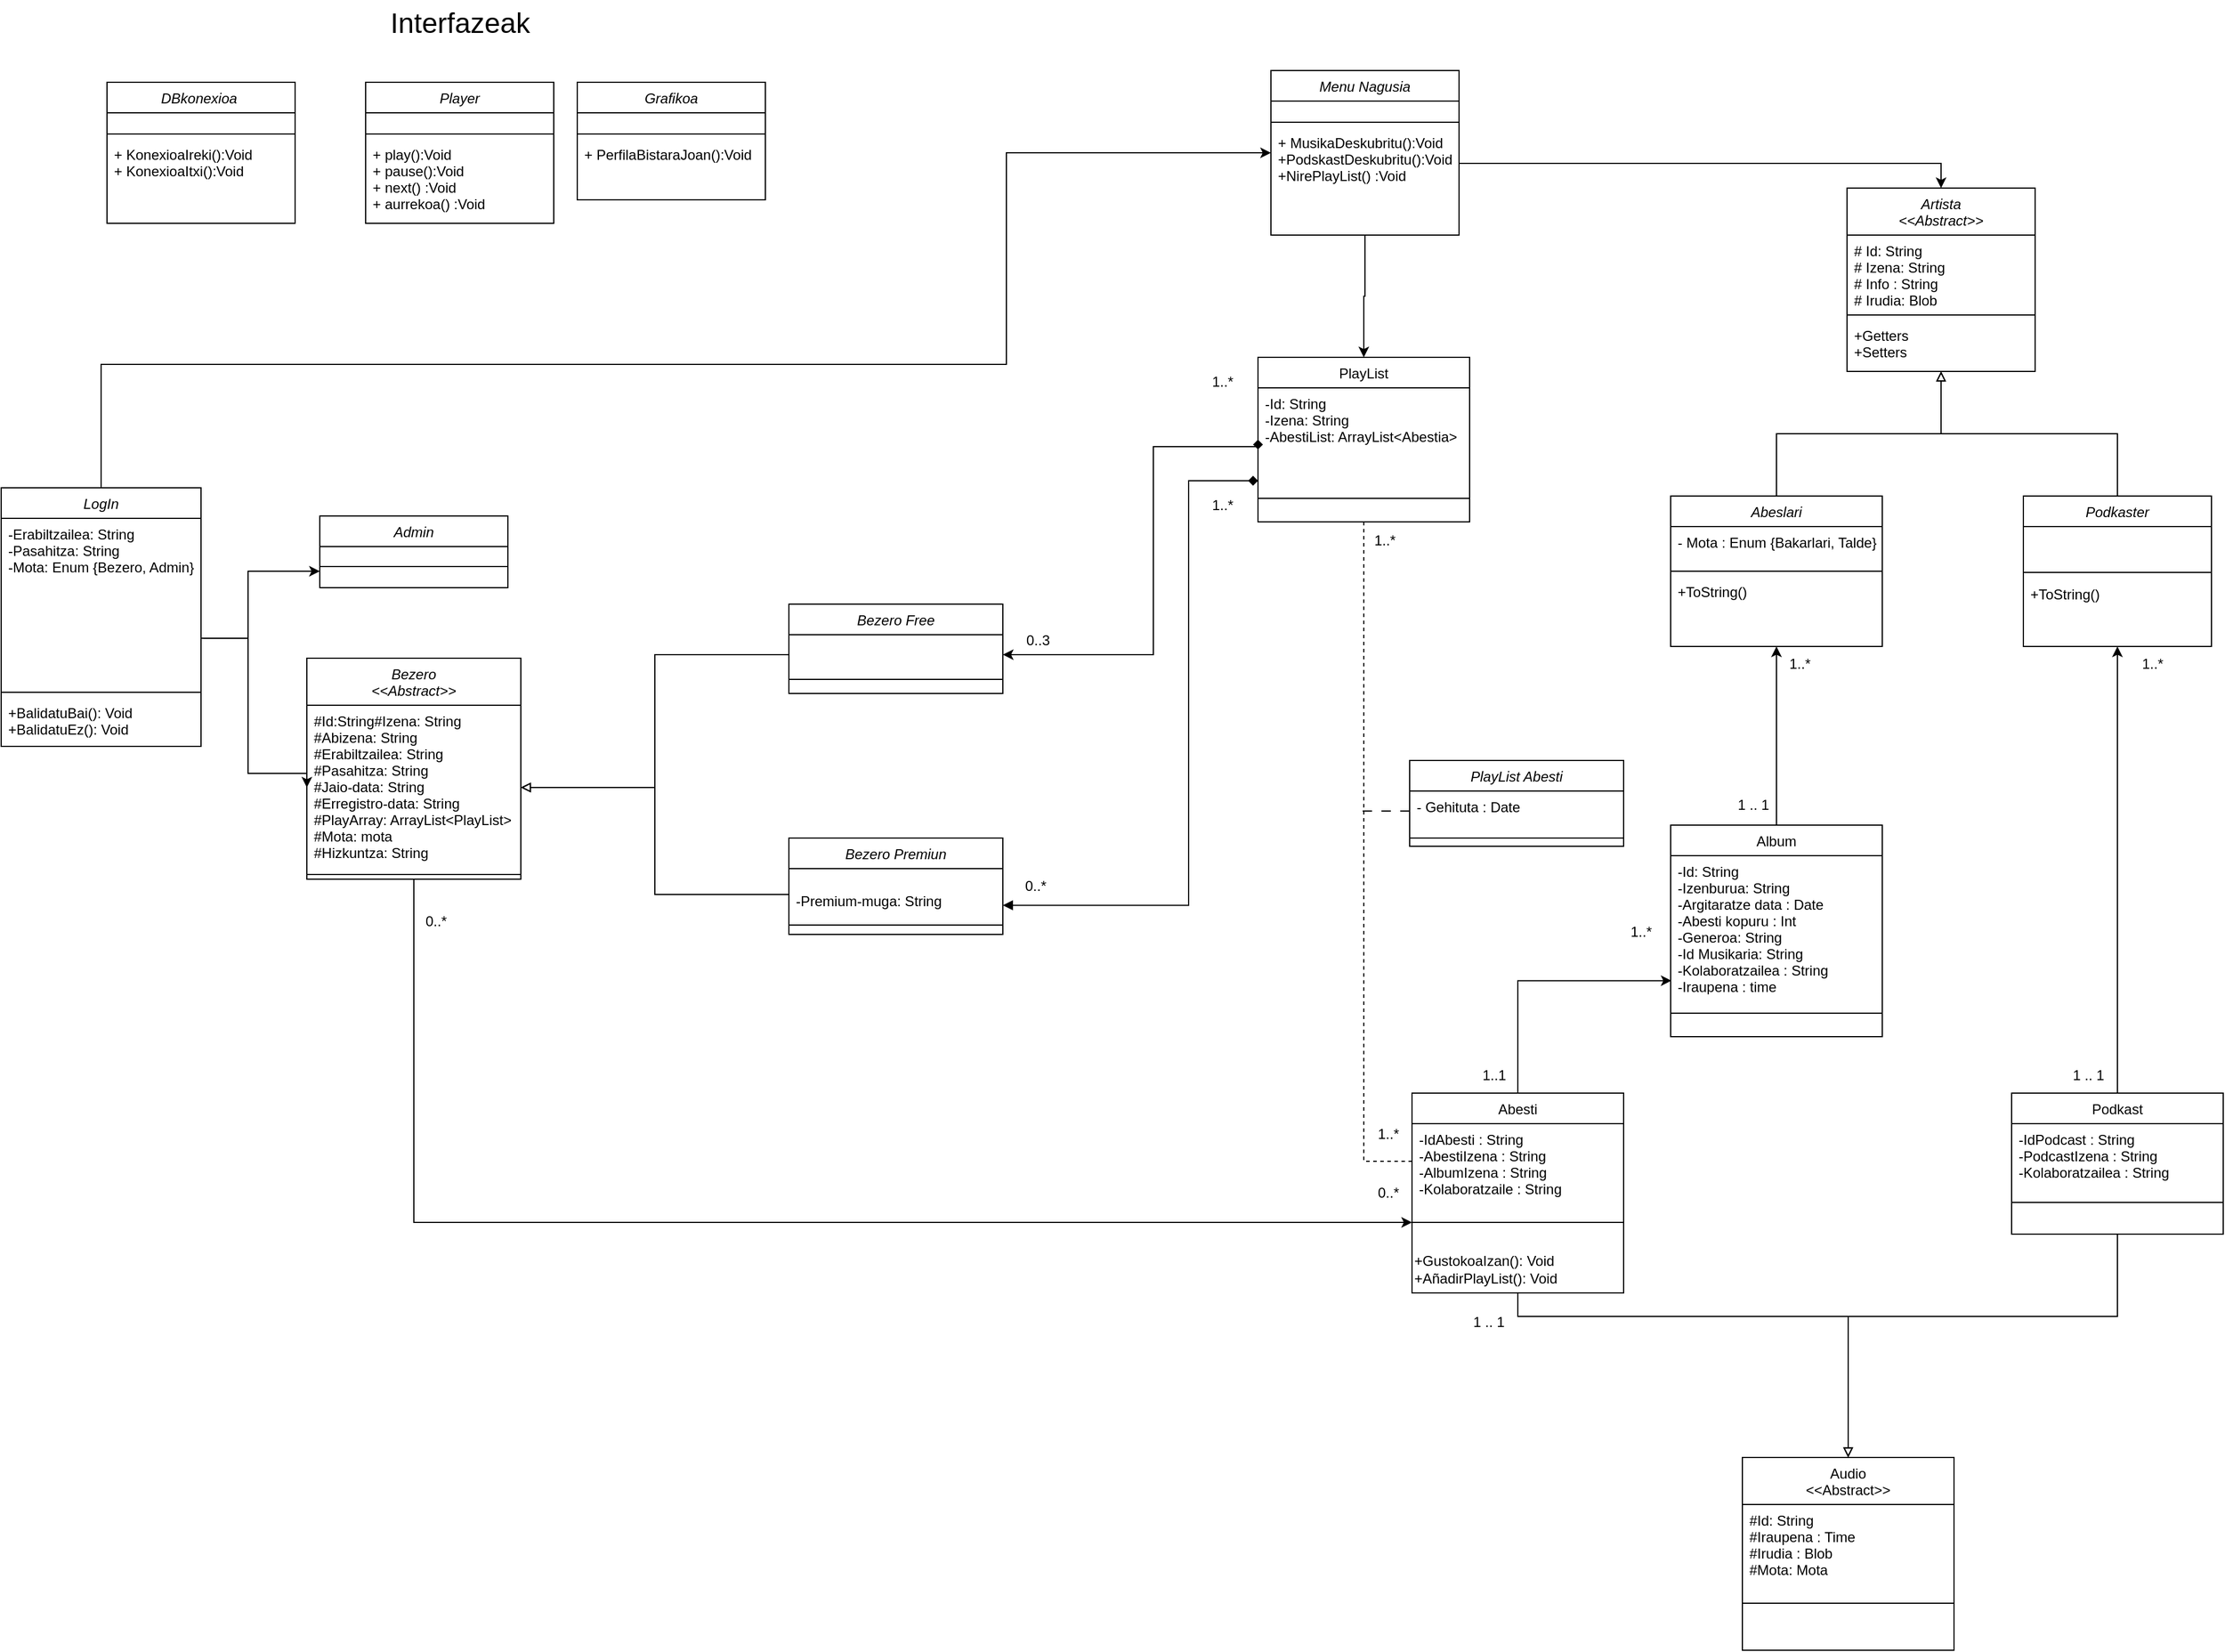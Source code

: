 <mxfile version="24.4.2" type="google">
  <diagram id="C5RBs43oDa-KdzZeNtuy" name="Klase Diagrama">
    <mxGraphModel grid="1" page="1" gridSize="10" guides="1" tooltips="1" connect="1" arrows="1" fold="1" pageScale="1" pageWidth="827" pageHeight="1169" math="0" shadow="0">
      <root>
        <mxCell id="WIyWlLk6GJQsqaUBKTNV-0" />
        <mxCell id="WIyWlLk6GJQsqaUBKTNV-1" parent="WIyWlLk6GJQsqaUBKTNV-0" />
        <mxCell id="N6c0Ky9CbFx-RdaaqmyL-30" style="edgeStyle=orthogonalEdgeStyle;rounded=0;orthogonalLoop=1;jettySize=auto;html=1;entryX=0;entryY=0.5;entryDx=0;entryDy=0;dashed=1;endArrow=none;endFill=0;" edge="1" parent="WIyWlLk6GJQsqaUBKTNV-1" source="QQIR6WP1kWVM_YIMnEwe-4" target="QQIR6WP1kWVM_YIMnEwe-36">
          <mxGeometry relative="1" as="geometry" />
        </mxCell>
        <mxCell id="QQIR6WP1kWVM_YIMnEwe-4" value="PlayList" style="swimlane;fontStyle=0;align=center;verticalAlign=top;childLayout=stackLayout;horizontal=1;startSize=26;horizontalStack=0;resizeParent=1;resizeLast=0;collapsible=1;marginBottom=0;rounded=0;shadow=0;strokeWidth=1;" vertex="1" parent="WIyWlLk6GJQsqaUBKTNV-1">
          <mxGeometry x="-501" y="554" width="180" height="140" as="geometry">
            <mxRectangle x="340" y="380" width="170" height="26" as="alternateBounds" />
          </mxGeometry>
        </mxCell>
        <mxCell id="QQIR6WP1kWVM_YIMnEwe-5" value="-Id: String&#xa;-Izena: String&#xa;-AbestiList: ArrayList&lt;Abestia&gt;" style="text;align=left;verticalAlign=top;spacingLeft=4;spacingRight=4;overflow=hidden;rotatable=0;points=[[0,0.5],[1,0.5]];portConstraint=eastwest;" vertex="1" parent="QQIR6WP1kWVM_YIMnEwe-4">
          <mxGeometry y="26" width="180" height="74" as="geometry" />
        </mxCell>
        <mxCell id="QQIR6WP1kWVM_YIMnEwe-6" value="" style="line;html=1;strokeWidth=1;align=left;verticalAlign=middle;spacingTop=-1;spacingLeft=3;spacingRight=3;rotatable=0;labelPosition=right;points=[];portConstraint=eastwest;" vertex="1" parent="QQIR6WP1kWVM_YIMnEwe-4">
          <mxGeometry y="100" width="180" height="40" as="geometry" />
        </mxCell>
        <mxCell id="QQIR6WP1kWVM_YIMnEwe-7" value="Bezero Free" style="swimlane;fontStyle=2;align=center;verticalAlign=top;childLayout=stackLayout;horizontal=1;startSize=26;horizontalStack=0;resizeParent=1;resizeLast=0;collapsible=1;marginBottom=0;rounded=0;shadow=0;strokeWidth=1;" vertex="1" parent="WIyWlLk6GJQsqaUBKTNV-1">
          <mxGeometry x="-900" y="764" width="182" height="76" as="geometry">
            <mxRectangle x="230" y="140" width="160" height="26" as="alternateBounds" />
          </mxGeometry>
        </mxCell>
        <mxCell id="QQIR6WP1kWVM_YIMnEwe-8" value="&#xa;" style="text;align=left;verticalAlign=top;spacingLeft=4;spacingRight=4;overflow=hidden;rotatable=0;points=[[0,0.5],[1,0.5]];portConstraint=eastwest;" vertex="1" parent="QQIR6WP1kWVM_YIMnEwe-7">
          <mxGeometry y="26" width="182" height="34" as="geometry" />
        </mxCell>
        <mxCell id="QQIR6WP1kWVM_YIMnEwe-11" value="" style="line;html=1;strokeWidth=1;align=left;verticalAlign=middle;spacingTop=-1;spacingLeft=3;spacingRight=3;rotatable=0;labelPosition=right;points=[];portConstraint=eastwest;" vertex="1" parent="QQIR6WP1kWVM_YIMnEwe-7">
          <mxGeometry y="60" width="182" height="8" as="geometry" />
        </mxCell>
        <mxCell id="QQIR6WP1kWVM_YIMnEwe-14" value="Admin" style="swimlane;fontStyle=2;align=center;verticalAlign=top;childLayout=stackLayout;horizontal=1;startSize=26;horizontalStack=0;resizeParent=1;resizeLast=0;collapsible=1;marginBottom=0;rounded=0;shadow=0;strokeWidth=1;" vertex="1" parent="WIyWlLk6GJQsqaUBKTNV-1">
          <mxGeometry x="-1299" y="689" width="160" height="61" as="geometry">
            <mxRectangle x="230" y="140" width="160" height="26" as="alternateBounds" />
          </mxGeometry>
        </mxCell>
        <mxCell id="QQIR6WP1kWVM_YIMnEwe-16" value="" style="line;html=1;strokeWidth=1;align=left;verticalAlign=middle;spacingTop=-1;spacingLeft=3;spacingRight=3;rotatable=0;labelPosition=right;points=[];portConstraint=eastwest;" vertex="1" parent="QQIR6WP1kWVM_YIMnEwe-14">
          <mxGeometry y="26" width="160" height="34" as="geometry" />
        </mxCell>
        <mxCell id="QQIR6WP1kWVM_YIMnEwe-30" style="edgeStyle=orthogonalEdgeStyle;rounded=0;orthogonalLoop=1;jettySize=auto;html=1;exitX=0.5;exitY=1;exitDx=0;exitDy=0;endArrow=none;endFill=0;startArrow=block;startFill=0;" edge="1" parent="WIyWlLk6GJQsqaUBKTNV-1" source="QQIR6WP1kWVM_YIMnEwe-18" target="QQIR6WP1kWVM_YIMnEwe-26">
          <mxGeometry relative="1" as="geometry" />
        </mxCell>
        <mxCell id="QQIR6WP1kWVM_YIMnEwe-31" style="edgeStyle=orthogonalEdgeStyle;rounded=0;orthogonalLoop=1;jettySize=auto;html=1;endArrow=none;endFill=0;startArrow=block;startFill=0;" edge="1" parent="WIyWlLk6GJQsqaUBKTNV-1" source="QQIR6WP1kWVM_YIMnEwe-18" target="QQIR6WP1kWVM_YIMnEwe-22">
          <mxGeometry relative="1" as="geometry" />
        </mxCell>
        <mxCell id="QQIR6WP1kWVM_YIMnEwe-18" value="Artista&#xa;&lt;&lt;Abstract&gt;&gt;" style="swimlane;fontStyle=2;align=center;verticalAlign=top;childLayout=stackLayout;horizontal=1;startSize=40;horizontalStack=0;resizeParent=1;resizeLast=0;collapsible=1;marginBottom=0;rounded=0;shadow=0;strokeWidth=1;" vertex="1" parent="WIyWlLk6GJQsqaUBKTNV-1">
          <mxGeometry y="410" width="160" height="156" as="geometry">
            <mxRectangle x="230" y="140" width="160" height="26" as="alternateBounds" />
          </mxGeometry>
        </mxCell>
        <mxCell id="QQIR6WP1kWVM_YIMnEwe-19" value="# Id: String&#xa;# Izena: String&#xa;# Info : String&#xa;# Irudia: Blob&#xa;&#xa;&#xa;" style="text;align=left;verticalAlign=top;spacingLeft=4;spacingRight=4;overflow=hidden;rotatable=0;points=[[0,0.5],[1,0.5]];portConstraint=eastwest;" vertex="1" parent="QQIR6WP1kWVM_YIMnEwe-18">
          <mxGeometry y="40" width="160" height="64" as="geometry" />
        </mxCell>
        <mxCell id="QQIR6WP1kWVM_YIMnEwe-20" value="" style="line;html=1;strokeWidth=1;align=left;verticalAlign=middle;spacingTop=-1;spacingLeft=3;spacingRight=3;rotatable=0;labelPosition=right;points=[];portConstraint=eastwest;" vertex="1" parent="QQIR6WP1kWVM_YIMnEwe-18">
          <mxGeometry y="104" width="160" height="8" as="geometry" />
        </mxCell>
        <mxCell id="5RQbQ8Qsx_O84zxmi7l2-1" value="+Getters&#xa;+Setters" style="text;align=left;verticalAlign=top;spacingLeft=4;spacingRight=4;overflow=hidden;rotatable=0;points=[[0,0.5],[1,0.5]];portConstraint=eastwest;" vertex="1" parent="QQIR6WP1kWVM_YIMnEwe-18">
          <mxGeometry y="112" width="160" height="44" as="geometry" />
        </mxCell>
        <mxCell id="QQIR6WP1kWVM_YIMnEwe-22" value="Podkaster" style="swimlane;fontStyle=2;align=center;verticalAlign=top;childLayout=stackLayout;horizontal=1;startSize=26;horizontalStack=0;resizeParent=1;resizeLast=0;collapsible=1;marginBottom=0;rounded=0;shadow=0;strokeWidth=1;" vertex="1" parent="WIyWlLk6GJQsqaUBKTNV-1">
          <mxGeometry x="150" y="672" width="160" height="128" as="geometry">
            <mxRectangle x="230" y="140" width="160" height="26" as="alternateBounds" />
          </mxGeometry>
        </mxCell>
        <mxCell id="QQIR6WP1kWVM_YIMnEwe-23" value="&#xa;" style="text;align=left;verticalAlign=top;spacingLeft=4;spacingRight=4;overflow=hidden;rotatable=0;points=[[0,0.5],[1,0.5]];portConstraint=eastwest;" vertex="1" parent="QQIR6WP1kWVM_YIMnEwe-22">
          <mxGeometry y="26" width="160" height="34" as="geometry" />
        </mxCell>
        <mxCell id="QQIR6WP1kWVM_YIMnEwe-24" value="" style="line;html=1;strokeWidth=1;align=left;verticalAlign=middle;spacingTop=-1;spacingLeft=3;spacingRight=3;rotatable=0;labelPosition=right;points=[];portConstraint=eastwest;" vertex="1" parent="QQIR6WP1kWVM_YIMnEwe-22">
          <mxGeometry y="60" width="160" height="10" as="geometry" />
        </mxCell>
        <mxCell id="5RQbQ8Qsx_O84zxmi7l2-0" value="+ToString()" style="text;align=left;verticalAlign=top;spacingLeft=4;spacingRight=4;overflow=hidden;rotatable=0;points=[[0,0.5],[1,0.5]];portConstraint=eastwest;" vertex="1" parent="QQIR6WP1kWVM_YIMnEwe-22">
          <mxGeometry y="70" width="160" height="44" as="geometry" />
        </mxCell>
        <mxCell id="QQIR6WP1kWVM_YIMnEwe-26" value="Abeslari" style="swimlane;fontStyle=2;align=center;verticalAlign=top;childLayout=stackLayout;horizontal=1;startSize=26;horizontalStack=0;resizeParent=1;resizeLast=0;collapsible=1;marginBottom=0;rounded=0;shadow=0;strokeWidth=1;" vertex="1" parent="WIyWlLk6GJQsqaUBKTNV-1">
          <mxGeometry x="-150" y="672" width="180" height="128" as="geometry">
            <mxRectangle x="230" y="140" width="160" height="26" as="alternateBounds" />
          </mxGeometry>
        </mxCell>
        <mxCell id="QQIR6WP1kWVM_YIMnEwe-27" value="- Mota : Enum {Bakarlari, Talde}" style="text;align=left;verticalAlign=top;spacingLeft=4;spacingRight=4;overflow=hidden;rotatable=0;points=[[0,0.5],[1,0.5]];portConstraint=eastwest;" vertex="1" parent="QQIR6WP1kWVM_YIMnEwe-26">
          <mxGeometry y="26" width="180" height="34" as="geometry" />
        </mxCell>
        <mxCell id="QQIR6WP1kWVM_YIMnEwe-28" value="" style="line;html=1;strokeWidth=1;align=left;verticalAlign=middle;spacingTop=-1;spacingLeft=3;spacingRight=3;rotatable=0;labelPosition=right;points=[];portConstraint=eastwest;" vertex="1" parent="QQIR6WP1kWVM_YIMnEwe-26">
          <mxGeometry y="60" width="180" height="8" as="geometry" />
        </mxCell>
        <mxCell id="QQIR6WP1kWVM_YIMnEwe-29" value="+ToString()" style="text;align=left;verticalAlign=top;spacingLeft=4;spacingRight=4;overflow=hidden;rotatable=0;points=[[0,0.5],[1,0.5]];portConstraint=eastwest;" vertex="1" parent="QQIR6WP1kWVM_YIMnEwe-26">
          <mxGeometry y="68" width="180" height="44" as="geometry" />
        </mxCell>
        <mxCell id="N6c0Ky9CbFx-RdaaqmyL-25" style="edgeStyle=orthogonalEdgeStyle;rounded=0;orthogonalLoop=1;jettySize=auto;html=1;endArrow=block;endFill=0;" edge="1" parent="WIyWlLk6GJQsqaUBKTNV-1" source="QQIR6WP1kWVM_YIMnEwe-35" target="N6c0Ky9CbFx-RdaaqmyL-16">
          <mxGeometry relative="1" as="geometry">
            <Array as="points">
              <mxPoint x="-280" y="1370" />
              <mxPoint x="1" y="1370" />
            </Array>
          </mxGeometry>
        </mxCell>
        <mxCell id="QQIR6WP1kWVM_YIMnEwe-35" value="Abesti" style="swimlane;fontStyle=0;align=center;verticalAlign=top;childLayout=stackLayout;horizontal=1;startSize=26;horizontalStack=0;resizeParent=1;resizeLast=0;collapsible=1;marginBottom=0;rounded=0;shadow=0;strokeWidth=1;" vertex="1" parent="WIyWlLk6GJQsqaUBKTNV-1">
          <mxGeometry x="-370" y="1180" width="180" height="170" as="geometry">
            <mxRectangle x="340" y="380" width="170" height="26" as="alternateBounds" />
          </mxGeometry>
        </mxCell>
        <mxCell id="QQIR6WP1kWVM_YIMnEwe-36" value="-IdAbesti : String&#xa;-AbestiIzena : String&#xa;-AlbumIzena : String&#xa;-Kolaboratzaile : String" style="text;align=left;verticalAlign=top;spacingLeft=4;spacingRight=4;overflow=hidden;rotatable=0;points=[[0,0.5],[1,0.5]];portConstraint=eastwest;" vertex="1" parent="QQIR6WP1kWVM_YIMnEwe-35">
          <mxGeometry y="26" width="180" height="64" as="geometry" />
        </mxCell>
        <mxCell id="QQIR6WP1kWVM_YIMnEwe-37" value="" style="line;html=1;strokeWidth=1;align=left;verticalAlign=middle;spacingTop=-1;spacingLeft=3;spacingRight=3;rotatable=0;labelPosition=right;points=[];portConstraint=eastwest;" vertex="1" parent="QQIR6WP1kWVM_YIMnEwe-35">
          <mxGeometry y="90" width="180" height="40" as="geometry" />
        </mxCell>
        <mxCell id="QQIR6WP1kWVM_YIMnEwe-38" value="&lt;div&gt;+GustokoaIzan(): Void&lt;/div&gt;&lt;div&gt;+AñadirPlayList(): Void&lt;/div&gt;" style="text;html=1;align=left;verticalAlign=middle;resizable=0;points=[];autosize=1;strokeColor=none;fillColor=none;" vertex="1" parent="QQIR6WP1kWVM_YIMnEwe-35">
          <mxGeometry y="130" width="180" height="40" as="geometry" />
        </mxCell>
        <mxCell id="8PEruszvNv-4FYE5dA2--2" style="edgeStyle=orthogonalEdgeStyle;rounded=0;orthogonalLoop=1;jettySize=auto;html=1;entryX=0.5;entryY=1;entryDx=0;entryDy=0;" edge="1" parent="WIyWlLk6GJQsqaUBKTNV-1" source="QQIR6WP1kWVM_YIMnEwe-39" target="QQIR6WP1kWVM_YIMnEwe-22">
          <mxGeometry relative="1" as="geometry" />
        </mxCell>
        <mxCell id="N6c0Ky9CbFx-RdaaqmyL-26" style="edgeStyle=orthogonalEdgeStyle;rounded=0;orthogonalLoop=1;jettySize=auto;html=1;exitX=0.5;exitY=1;exitDx=0;exitDy=0;endArrow=block;endFill=0;" edge="1" parent="WIyWlLk6GJQsqaUBKTNV-1" source="QQIR6WP1kWVM_YIMnEwe-39" target="N6c0Ky9CbFx-RdaaqmyL-16">
          <mxGeometry relative="1" as="geometry">
            <Array as="points">
              <mxPoint x="230" y="1370" />
              <mxPoint x="1" y="1370" />
            </Array>
          </mxGeometry>
        </mxCell>
        <mxCell id="QQIR6WP1kWVM_YIMnEwe-39" value="Podkast" style="swimlane;fontStyle=0;align=center;verticalAlign=top;childLayout=stackLayout;horizontal=1;startSize=26;horizontalStack=0;resizeParent=1;resizeLast=0;collapsible=1;marginBottom=0;rounded=0;shadow=0;strokeWidth=1;" vertex="1" parent="WIyWlLk6GJQsqaUBKTNV-1">
          <mxGeometry x="140" y="1180" width="180" height="120" as="geometry">
            <mxRectangle x="340" y="380" width="170" height="26" as="alternateBounds" />
          </mxGeometry>
        </mxCell>
        <mxCell id="2jOn6oeyTR_6HtrrdMb8-0" value="-IdPodcast : String&#xa;-PodcastIzena : String&#xa;-Kolaboratzailea : String" style="text;align=left;verticalAlign=top;spacingLeft=4;spacingRight=4;overflow=hidden;rotatable=0;points=[[0,0.5],[1,0.5]];portConstraint=eastwest;" vertex="1" parent="QQIR6WP1kWVM_YIMnEwe-39">
          <mxGeometry y="26" width="180" height="50" as="geometry" />
        </mxCell>
        <mxCell id="QQIR6WP1kWVM_YIMnEwe-41" value="" style="line;html=1;strokeWidth=1;align=left;verticalAlign=middle;spacingTop=-1;spacingLeft=3;spacingRight=3;rotatable=0;labelPosition=right;points=[];portConstraint=eastwest;" vertex="1" parent="QQIR6WP1kWVM_YIMnEwe-39">
          <mxGeometry y="76" width="180" height="34" as="geometry" />
        </mxCell>
        <mxCell id="8PEruszvNv-4FYE5dA2--0" style="edgeStyle=orthogonalEdgeStyle;rounded=0;orthogonalLoop=1;jettySize=auto;html=1;entryX=0.5;entryY=1;entryDx=0;entryDy=0;" edge="1" parent="WIyWlLk6GJQsqaUBKTNV-1" source="QQIR6WP1kWVM_YIMnEwe-43" target="QQIR6WP1kWVM_YIMnEwe-26">
          <mxGeometry relative="1" as="geometry" />
        </mxCell>
        <mxCell id="QQIR6WP1kWVM_YIMnEwe-43" value="Album" style="swimlane;fontStyle=0;align=center;verticalAlign=top;childLayout=stackLayout;horizontal=1;startSize=26;horizontalStack=0;resizeParent=1;resizeLast=0;collapsible=1;marginBottom=0;rounded=0;shadow=0;strokeWidth=1;" vertex="1" parent="WIyWlLk6GJQsqaUBKTNV-1">
          <mxGeometry x="-150" y="952" width="180" height="180" as="geometry">
            <mxRectangle x="340" y="380" width="170" height="26" as="alternateBounds" />
          </mxGeometry>
        </mxCell>
        <mxCell id="QQIR6WP1kWVM_YIMnEwe-44" value="-Id: String&#xa;-Izenburua: String&#xa;-Argitaratze data : Date&#xa;-Abesti kopuru : Int&#xa;-Generoa: String&#xa;-Id Musikaria: String&#xa;-Kolaboratzailea : String&#xa;-Iraupena : time" style="text;align=left;verticalAlign=top;spacingLeft=4;spacingRight=4;overflow=hidden;rotatable=0;points=[[0,0.5],[1,0.5]];portConstraint=eastwest;" vertex="1" parent="QQIR6WP1kWVM_YIMnEwe-43">
          <mxGeometry y="26" width="180" height="114" as="geometry" />
        </mxCell>
        <mxCell id="QQIR6WP1kWVM_YIMnEwe-45" value="" style="line;html=1;strokeWidth=1;align=left;verticalAlign=middle;spacingTop=-1;spacingLeft=3;spacingRight=3;rotatable=0;labelPosition=right;points=[];portConstraint=eastwest;" vertex="1" parent="QQIR6WP1kWVM_YIMnEwe-43">
          <mxGeometry y="140" width="180" height="40" as="geometry" />
        </mxCell>
        <mxCell id="bnCehixrrQ2j1P7_QawB-1" style="edgeStyle=orthogonalEdgeStyle;rounded=0;orthogonalLoop=1;jettySize=auto;html=1;" edge="1" parent="WIyWlLk6GJQsqaUBKTNV-1" source="QQIR6WP1kWVM_YIMnEwe-51" target="QQIR6WP1kWVM_YIMnEwe-61">
          <mxGeometry relative="1" as="geometry">
            <Array as="points">
              <mxPoint x="-1485" y="560" />
              <mxPoint x="-715" y="560" />
              <mxPoint x="-715" y="380" />
            </Array>
          </mxGeometry>
        </mxCell>
        <mxCell id="QQIR6WP1kWVM_YIMnEwe-51" value="LogIn" style="swimlane;fontStyle=2;align=center;verticalAlign=top;childLayout=stackLayout;horizontal=1;startSize=26;horizontalStack=0;resizeParent=1;resizeLast=0;collapsible=1;marginBottom=0;rounded=0;shadow=0;strokeWidth=1;" vertex="1" parent="WIyWlLk6GJQsqaUBKTNV-1">
          <mxGeometry x="-1570" y="665" width="170" height="220" as="geometry">
            <mxRectangle x="230" y="140" width="160" height="26" as="alternateBounds" />
          </mxGeometry>
        </mxCell>
        <mxCell id="QQIR6WP1kWVM_YIMnEwe-52" value="-Erabiltzailea: String&#xa;-Pasahitza: String&#xa;-Mota: Enum {Bezero, Admin}" style="text;align=left;verticalAlign=top;spacingLeft=4;spacingRight=4;overflow=hidden;rotatable=0;points=[[0,0.5],[1,0.5]];portConstraint=eastwest;" vertex="1" parent="QQIR6WP1kWVM_YIMnEwe-51">
          <mxGeometry y="26" width="170" height="144" as="geometry" />
        </mxCell>
        <mxCell id="QQIR6WP1kWVM_YIMnEwe-53" value="" style="line;html=1;strokeWidth=1;align=left;verticalAlign=middle;spacingTop=-1;spacingLeft=3;spacingRight=3;rotatable=0;labelPosition=right;points=[];portConstraint=eastwest;" vertex="1" parent="QQIR6WP1kWVM_YIMnEwe-51">
          <mxGeometry y="170" width="170" height="8" as="geometry" />
        </mxCell>
        <mxCell id="QQIR6WP1kWVM_YIMnEwe-54" value="+BalidatuBai(): Void&#xa;+BalidatuEz(): Void&#xa; " style="text;align=left;verticalAlign=top;spacingLeft=4;spacingRight=4;overflow=hidden;rotatable=0;points=[[0,0.5],[1,0.5]];portConstraint=eastwest;" vertex="1" parent="QQIR6WP1kWVM_YIMnEwe-51">
          <mxGeometry y="178" width="170" height="42" as="geometry" />
        </mxCell>
        <mxCell id="QQIR6WP1kWVM_YIMnEwe-84" style="edgeStyle=orthogonalEdgeStyle;rounded=0;orthogonalLoop=1;jettySize=auto;html=1;" edge="1" parent="WIyWlLk6GJQsqaUBKTNV-1" source="QQIR6WP1kWVM_YIMnEwe-61" target="QQIR6WP1kWVM_YIMnEwe-4">
          <mxGeometry relative="1" as="geometry" />
        </mxCell>
        <mxCell id="QQIR6WP1kWVM_YIMnEwe-61" value="Menu Nagusia" style="swimlane;fontStyle=2;align=center;verticalAlign=top;childLayout=stackLayout;horizontal=1;startSize=26;horizontalStack=0;resizeParent=1;resizeLast=0;collapsible=1;marginBottom=0;rounded=0;shadow=0;strokeWidth=1;" vertex="1" parent="WIyWlLk6GJQsqaUBKTNV-1">
          <mxGeometry x="-490" y="310" width="160" height="140" as="geometry">
            <mxRectangle x="230" y="140" width="160" height="26" as="alternateBounds" />
          </mxGeometry>
        </mxCell>
        <mxCell id="QQIR6WP1kWVM_YIMnEwe-62" value="&#xa;" style="text;align=left;verticalAlign=top;spacingLeft=4;spacingRight=4;overflow=hidden;rotatable=0;points=[[0,0.5],[1,0.5]];portConstraint=eastwest;" vertex="1" parent="QQIR6WP1kWVM_YIMnEwe-61">
          <mxGeometry y="26" width="160" height="14" as="geometry" />
        </mxCell>
        <mxCell id="QQIR6WP1kWVM_YIMnEwe-63" value="" style="line;html=1;strokeWidth=1;align=left;verticalAlign=middle;spacingTop=-1;spacingLeft=3;spacingRight=3;rotatable=0;labelPosition=right;points=[];portConstraint=eastwest;" vertex="1" parent="QQIR6WP1kWVM_YIMnEwe-61">
          <mxGeometry y="40" width="160" height="8" as="geometry" />
        </mxCell>
        <mxCell id="QQIR6WP1kWVM_YIMnEwe-64" value="+ MusikaDeskubritu():Void&#xa;+PodskastDeskubritu():Void&#xa;+NirePlayList() :Void" style="text;align=left;verticalAlign=top;spacingLeft=4;spacingRight=4;overflow=hidden;rotatable=0;points=[[0,0.5],[1,0.5]];portConstraint=eastwest;" vertex="1" parent="QQIR6WP1kWVM_YIMnEwe-61">
          <mxGeometry y="48" width="160" height="62" as="geometry" />
        </mxCell>
        <mxCell id="bnCehixrrQ2j1P7_QawB-2" style="edgeStyle=orthogonalEdgeStyle;rounded=0;orthogonalLoop=1;jettySize=auto;html=1;entryX=0.5;entryY=0;entryDx=0;entryDy=0;" edge="1" parent="WIyWlLk6GJQsqaUBKTNV-1" source="QQIR6WP1kWVM_YIMnEwe-64" target="QQIR6WP1kWVM_YIMnEwe-18">
          <mxGeometry relative="1" as="geometry" />
        </mxCell>
        <mxCell id="bnCehixrrQ2j1P7_QawB-12" style="edgeStyle=orthogonalEdgeStyle;rounded=0;orthogonalLoop=1;jettySize=auto;html=1;entryX=0;entryY=0.5;entryDx=0;entryDy=0;endArrow=diamond;endFill=1;startArrow=classic;startFill=1;exitX=1;exitY=0.5;exitDx=0;exitDy=0;" edge="1" parent="WIyWlLk6GJQsqaUBKTNV-1" source="QQIR6WP1kWVM_YIMnEwe-8" target="QQIR6WP1kWVM_YIMnEwe-4">
          <mxGeometry relative="1" as="geometry">
            <mxPoint x="-510" y="700" as="targetPoint" />
            <Array as="points">
              <mxPoint x="-590" y="807" />
              <mxPoint x="-590" y="630" />
              <mxPoint x="-501" y="630" />
            </Array>
          </mxGeometry>
        </mxCell>
        <mxCell id="8PEruszvNv-4FYE5dA2--1" style="edgeStyle=orthogonalEdgeStyle;rounded=0;orthogonalLoop=1;jettySize=auto;html=1;entryX=0.004;entryY=0.933;entryDx=0;entryDy=0;entryPerimeter=0;" edge="1" parent="WIyWlLk6GJQsqaUBKTNV-1" source="QQIR6WP1kWVM_YIMnEwe-35" target="QQIR6WP1kWVM_YIMnEwe-44">
          <mxGeometry relative="1" as="geometry" />
        </mxCell>
        <mxCell id="QQIR6WP1kWVM_YIMnEwe-65" value="1..*" style="text;html=1;align=center;verticalAlign=middle;whiteSpace=wrap;rounded=0;" vertex="1" parent="WIyWlLk6GJQsqaUBKTNV-1">
          <mxGeometry x="-70" y="800" width="60" height="30" as="geometry" />
        </mxCell>
        <mxCell id="QQIR6WP1kWVM_YIMnEwe-66" value="1 .. 1" style="text;html=1;align=center;verticalAlign=middle;resizable=0;points=[];autosize=1;strokeColor=none;fillColor=none;" vertex="1" parent="WIyWlLk6GJQsqaUBKTNV-1">
          <mxGeometry x="-105" y="920" width="50" height="30" as="geometry" />
        </mxCell>
        <mxCell id="QQIR6WP1kWVM_YIMnEwe-67" value="1..*" style="text;html=1;align=center;verticalAlign=middle;whiteSpace=wrap;rounded=0;" vertex="1" parent="WIyWlLk6GJQsqaUBKTNV-1">
          <mxGeometry x="230" y="800" width="60" height="30" as="geometry" />
        </mxCell>
        <mxCell id="QQIR6WP1kWVM_YIMnEwe-68" value="1 .. 1" style="text;html=1;align=center;verticalAlign=middle;resizable=0;points=[];autosize=1;strokeColor=none;fillColor=none;" vertex="1" parent="WIyWlLk6GJQsqaUBKTNV-1">
          <mxGeometry x="180" y="1150" width="50" height="30" as="geometry" />
        </mxCell>
        <mxCell id="QQIR6WP1kWVM_YIMnEwe-69" value="1 .. 1" style="text;html=1;align=center;verticalAlign=middle;resizable=0;points=[];autosize=1;strokeColor=none;fillColor=none;" vertex="1" parent="WIyWlLk6GJQsqaUBKTNV-1">
          <mxGeometry x="-330" y="1360" width="50" height="30" as="geometry" />
        </mxCell>
        <mxCell id="QQIR6WP1kWVM_YIMnEwe-70" value="1..*" style="text;html=1;align=center;verticalAlign=middle;whiteSpace=wrap;rounded=0;" vertex="1" parent="WIyWlLk6GJQsqaUBKTNV-1">
          <mxGeometry x="-205" y="1028" width="60" height="30" as="geometry" />
        </mxCell>
        <mxCell id="QQIR6WP1kWVM_YIMnEwe-71" value="1..1" style="text;html=1;align=center;verticalAlign=middle;whiteSpace=wrap;rounded=0;" vertex="1" parent="WIyWlLk6GJQsqaUBKTNV-1">
          <mxGeometry x="-330" y="1150" width="60" height="30" as="geometry" />
        </mxCell>
        <mxCell id="QQIR6WP1kWVM_YIMnEwe-73" value="1..*" style="text;html=1;align=center;verticalAlign=middle;whiteSpace=wrap;rounded=0;" vertex="1" parent="WIyWlLk6GJQsqaUBKTNV-1">
          <mxGeometry x="-423" y="695" width="60" height="30" as="geometry" />
        </mxCell>
        <mxCell id="QQIR6WP1kWVM_YIMnEwe-74" value="0..3" style="text;html=1;align=center;verticalAlign=middle;whiteSpace=wrap;rounded=0;" vertex="1" parent="WIyWlLk6GJQsqaUBKTNV-1">
          <mxGeometry x="-718" y="780" width="60" height="30" as="geometry" />
        </mxCell>
        <mxCell id="QQIR6WP1kWVM_YIMnEwe-75" value="0..*" style="text;html=1;align=center;verticalAlign=middle;whiteSpace=wrap;rounded=0;" vertex="1" parent="WIyWlLk6GJQsqaUBKTNV-1">
          <mxGeometry x="-720" y="989" width="60" height="30" as="geometry" />
        </mxCell>
        <mxCell id="QQIR6WP1kWVM_YIMnEwe-76" value="Bezero Premiun" style="swimlane;fontStyle=2;align=center;verticalAlign=top;childLayout=stackLayout;horizontal=1;startSize=26;horizontalStack=0;resizeParent=1;resizeLast=0;collapsible=1;marginBottom=0;rounded=0;shadow=0;strokeWidth=1;" vertex="1" parent="WIyWlLk6GJQsqaUBKTNV-1">
          <mxGeometry x="-900" y="963" width="182" height="82" as="geometry">
            <mxRectangle x="230" y="140" width="160" height="26" as="alternateBounds" />
          </mxGeometry>
        </mxCell>
        <mxCell id="QQIR6WP1kWVM_YIMnEwe-77" value="&#xa;-Premium-muga: String&#xa;" style="text;align=left;verticalAlign=top;spacingLeft=4;spacingRight=4;overflow=hidden;rotatable=0;points=[[0,0.5],[1,0.5]];portConstraint=eastwest;" vertex="1" parent="QQIR6WP1kWVM_YIMnEwe-76">
          <mxGeometry y="26" width="182" height="44" as="geometry" />
        </mxCell>
        <mxCell id="QQIR6WP1kWVM_YIMnEwe-78" value="" style="line;html=1;strokeWidth=1;align=left;verticalAlign=middle;spacingTop=-1;spacingLeft=3;spacingRight=3;rotatable=0;labelPosition=right;points=[];portConstraint=eastwest;" vertex="1" parent="QQIR6WP1kWVM_YIMnEwe-76">
          <mxGeometry y="70" width="182" height="8" as="geometry" />
        </mxCell>
        <mxCell id="QQIR6WP1kWVM_YIMnEwe-81" style="edgeStyle=orthogonalEdgeStyle;rounded=0;orthogonalLoop=1;jettySize=auto;html=1;entryX=0;entryY=0.75;entryDx=0;entryDy=0;startArrow=block;startFill=1;endArrow=diamond;endFill=1;exitX=1;exitY=0.71;exitDx=0;exitDy=0;exitPerimeter=0;" edge="1" parent="WIyWlLk6GJQsqaUBKTNV-1" source="QQIR6WP1kWVM_YIMnEwe-77" target="QQIR6WP1kWVM_YIMnEwe-4">
          <mxGeometry relative="1" as="geometry">
            <Array as="points">
              <mxPoint x="-560" y="1020" />
              <mxPoint x="-560" y="659" />
            </Array>
          </mxGeometry>
        </mxCell>
        <mxCell id="C1DLOWoPNeK4pc5EqhCQ-0" value="1..*" style="text;html=1;align=center;verticalAlign=middle;whiteSpace=wrap;rounded=0;" vertex="1" parent="WIyWlLk6GJQsqaUBKTNV-1">
          <mxGeometry x="-561" y="560" width="60" height="30" as="geometry" />
        </mxCell>
        <mxCell id="QQIR6WP1kWVM_YIMnEwe-82" value="1..*" style="text;html=1;align=center;verticalAlign=middle;whiteSpace=wrap;rounded=0;" vertex="1" parent="WIyWlLk6GJQsqaUBKTNV-1">
          <mxGeometry x="-561" y="665" width="60" height="30" as="geometry" />
        </mxCell>
        <mxCell id="N6c0Ky9CbFx-RdaaqmyL-12" style="edgeStyle=orthogonalEdgeStyle;rounded=0;orthogonalLoop=1;jettySize=auto;html=1;" edge="1" parent="WIyWlLk6GJQsqaUBKTNV-1" source="N6c0Ky9CbFx-RdaaqmyL-0" target="QQIR6WP1kWVM_YIMnEwe-37">
          <mxGeometry relative="1" as="geometry" />
        </mxCell>
        <mxCell id="N6c0Ky9CbFx-RdaaqmyL-0" value="Bezero&#xa;&lt;&lt;Abstract&gt;&gt;&#xa;" style="swimlane;fontStyle=2;align=center;verticalAlign=top;childLayout=stackLayout;horizontal=1;startSize=40;horizontalStack=0;resizeParent=1;resizeLast=0;collapsible=1;marginBottom=0;rounded=0;shadow=0;strokeWidth=1;" vertex="1" parent="WIyWlLk6GJQsqaUBKTNV-1">
          <mxGeometry x="-1310" y="810" width="182" height="188" as="geometry">
            <mxRectangle x="230" y="140" width="160" height="26" as="alternateBounds" />
          </mxGeometry>
        </mxCell>
        <mxCell id="N6c0Ky9CbFx-RdaaqmyL-1" value="#Id:String#Izena: String&#xa;#Abizena: String&#xa;#Erabiltzailea: String&#xa;#Pasahitza: String&#xa;#Jaio-data: String&#xa;#Erregistro-data: String&#xa;#PlayArray: ArrayList&lt;PlayList&gt;&#xa;#Mota: mota&#xa;#Hizkuntza: String&#xa;" style="text;align=left;verticalAlign=top;spacingLeft=4;spacingRight=4;overflow=hidden;rotatable=0;points=[[0,0.5],[1,0.5]];portConstraint=eastwest;" vertex="1" parent="N6c0Ky9CbFx-RdaaqmyL-0">
          <mxGeometry y="40" width="182" height="140" as="geometry" />
        </mxCell>
        <mxCell id="N6c0Ky9CbFx-RdaaqmyL-2" value="" style="line;html=1;strokeWidth=1;align=left;verticalAlign=middle;spacingTop=-1;spacingLeft=3;spacingRight=3;rotatable=0;labelPosition=right;points=[];portConstraint=eastwest;" vertex="1" parent="N6c0Ky9CbFx-RdaaqmyL-0">
          <mxGeometry y="180" width="182" height="8" as="geometry" />
        </mxCell>
        <mxCell id="N6c0Ky9CbFx-RdaaqmyL-5" style="edgeStyle=orthogonalEdgeStyle;rounded=0;orthogonalLoop=1;jettySize=auto;html=1;endArrow=block;endFill=0;" edge="1" parent="WIyWlLk6GJQsqaUBKTNV-1" source="QQIR6WP1kWVM_YIMnEwe-8" target="N6c0Ky9CbFx-RdaaqmyL-1">
          <mxGeometry relative="1" as="geometry" />
        </mxCell>
        <mxCell id="N6c0Ky9CbFx-RdaaqmyL-6" style="edgeStyle=orthogonalEdgeStyle;rounded=0;orthogonalLoop=1;jettySize=auto;html=1;endArrow=block;endFill=0;" edge="1" parent="WIyWlLk6GJQsqaUBKTNV-1" source="QQIR6WP1kWVM_YIMnEwe-77" target="N6c0Ky9CbFx-RdaaqmyL-1">
          <mxGeometry relative="1" as="geometry" />
        </mxCell>
        <mxCell id="N6c0Ky9CbFx-RdaaqmyL-14" value="0..*" style="text;html=1;align=center;verticalAlign=middle;whiteSpace=wrap;rounded=0;" vertex="1" parent="WIyWlLk6GJQsqaUBKTNV-1">
          <mxGeometry x="-1230" y="1019" width="60" height="30" as="geometry" />
        </mxCell>
        <mxCell id="N6c0Ky9CbFx-RdaaqmyL-15" value="1..*" style="text;html=1;align=center;verticalAlign=middle;whiteSpace=wrap;rounded=0;" vertex="1" parent="WIyWlLk6GJQsqaUBKTNV-1">
          <mxGeometry x="-420" y="1200" width="60" height="30" as="geometry" />
        </mxCell>
        <mxCell id="N6c0Ky9CbFx-RdaaqmyL-16" value="Audio&#xa;&lt;&lt;Abstract&gt;&gt;" style="swimlane;fontStyle=0;align=center;verticalAlign=top;childLayout=stackLayout;horizontal=1;startSize=40;horizontalStack=0;resizeParent=1;resizeLast=0;collapsible=1;marginBottom=0;rounded=0;shadow=0;strokeWidth=1;" vertex="1" parent="WIyWlLk6GJQsqaUBKTNV-1">
          <mxGeometry x="-89" y="1490" width="180" height="164" as="geometry">
            <mxRectangle x="340" y="380" width="170" height="26" as="alternateBounds" />
          </mxGeometry>
        </mxCell>
        <mxCell id="N6c0Ky9CbFx-RdaaqmyL-17" value="#Id: String&#xa;#Iraupena : Time&#xa;#Irudia : Blob&#xa;#Mota: Mota" style="text;align=left;verticalAlign=top;spacingLeft=4;spacingRight=4;overflow=hidden;rotatable=0;points=[[0,0.5],[1,0.5]];portConstraint=eastwest;" vertex="1" parent="N6c0Ky9CbFx-RdaaqmyL-16">
          <mxGeometry y="40" width="180" height="74" as="geometry" />
        </mxCell>
        <mxCell id="N6c0Ky9CbFx-RdaaqmyL-18" value="" style="line;html=1;strokeWidth=1;align=left;verticalAlign=middle;spacingTop=-1;spacingLeft=3;spacingRight=3;rotatable=0;labelPosition=right;points=[];portConstraint=eastwest;" vertex="1" parent="N6c0Ky9CbFx-RdaaqmyL-16">
          <mxGeometry y="114" width="180" height="20" as="geometry" />
        </mxCell>
        <mxCell id="N6c0Ky9CbFx-RdaaqmyL-19" value="&lt;div&gt;&lt;br&gt;&lt;/div&gt;" style="text;html=1;align=left;verticalAlign=middle;resizable=0;points=[];autosize=1;strokeColor=none;fillColor=none;" vertex="1" parent="N6c0Ky9CbFx-RdaaqmyL-16">
          <mxGeometry y="134" width="180" height="30" as="geometry" />
        </mxCell>
        <mxCell id="N6c0Ky9CbFx-RdaaqmyL-27" value="PlayList Abesti" style="swimlane;fontStyle=2;align=center;verticalAlign=top;childLayout=stackLayout;horizontal=1;startSize=26;horizontalStack=0;resizeParent=1;resizeLast=0;collapsible=1;marginBottom=0;rounded=0;shadow=0;strokeWidth=1;" vertex="1" parent="WIyWlLk6GJQsqaUBKTNV-1">
          <mxGeometry x="-372" y="897" width="182" height="73" as="geometry">
            <mxRectangle x="230" y="140" width="160" height="26" as="alternateBounds" />
          </mxGeometry>
        </mxCell>
        <mxCell id="N6c0Ky9CbFx-RdaaqmyL-32" style="edgeStyle=orthogonalEdgeStyle;rounded=0;orthogonalLoop=1;jettySize=auto;html=1;endArrow=none;endFill=0;dashed=1;dashPattern=8 8;" edge="1" parent="N6c0Ky9CbFx-RdaaqmyL-27" source="N6c0Ky9CbFx-RdaaqmyL-31">
          <mxGeometry relative="1" as="geometry">
            <mxPoint x="-48.0" y="43.0" as="targetPoint" />
          </mxGeometry>
        </mxCell>
        <mxCell id="N6c0Ky9CbFx-RdaaqmyL-31" value="- Gehituta : Date" style="text;align=left;verticalAlign=top;spacingLeft=4;spacingRight=4;overflow=hidden;rotatable=0;points=[[0,0.5],[1,0.5]];portConstraint=eastwest;" vertex="1" parent="N6c0Ky9CbFx-RdaaqmyL-27">
          <mxGeometry y="26" width="182" height="34" as="geometry" />
        </mxCell>
        <mxCell id="N6c0Ky9CbFx-RdaaqmyL-29" value="" style="line;html=1;strokeWidth=1;align=left;verticalAlign=middle;spacingTop=-1;spacingLeft=3;spacingRight=3;rotatable=0;labelPosition=right;points=[];portConstraint=eastwest;" vertex="1" parent="N6c0Ky9CbFx-RdaaqmyL-27">
          <mxGeometry y="60" width="182" height="12" as="geometry" />
        </mxCell>
        <mxCell id="N6c0Ky9CbFx-RdaaqmyL-40" value="Player" style="swimlane;fontStyle=2;align=center;verticalAlign=top;childLayout=stackLayout;horizontal=1;startSize=26;horizontalStack=0;resizeParent=1;resizeLast=0;collapsible=1;marginBottom=0;rounded=0;shadow=0;strokeWidth=1;" vertex="1" parent="WIyWlLk6GJQsqaUBKTNV-1">
          <mxGeometry x="-1260" y="320" width="160" height="120" as="geometry">
            <mxRectangle x="230" y="140" width="160" height="26" as="alternateBounds" />
          </mxGeometry>
        </mxCell>
        <mxCell id="N6c0Ky9CbFx-RdaaqmyL-41" value="&#xa;" style="text;align=left;verticalAlign=top;spacingLeft=4;spacingRight=4;overflow=hidden;rotatable=0;points=[[0,0.5],[1,0.5]];portConstraint=eastwest;" vertex="1" parent="N6c0Ky9CbFx-RdaaqmyL-40">
          <mxGeometry y="26" width="160" height="14" as="geometry" />
        </mxCell>
        <mxCell id="N6c0Ky9CbFx-RdaaqmyL-42" value="" style="line;html=1;strokeWidth=1;align=left;verticalAlign=middle;spacingTop=-1;spacingLeft=3;spacingRight=3;rotatable=0;labelPosition=right;points=[];portConstraint=eastwest;" vertex="1" parent="N6c0Ky9CbFx-RdaaqmyL-40">
          <mxGeometry y="40" width="160" height="8" as="geometry" />
        </mxCell>
        <mxCell id="N6c0Ky9CbFx-RdaaqmyL-43" value="+ play():Void&#xa;+ pause():Void&#xa;+ next() :Void&#xa;+ aurrekoa() :Void" style="text;align=left;verticalAlign=top;spacingLeft=4;spacingRight=4;overflow=hidden;rotatable=0;points=[[0,0.5],[1,0.5]];portConstraint=eastwest;" vertex="1" parent="N6c0Ky9CbFx-RdaaqmyL-40">
          <mxGeometry y="48" width="160" height="72" as="geometry" />
        </mxCell>
        <mxCell id="i_QDb_4uVNJZXrZ8F6iT-2" value="&lt;font style=&quot;font-size: 24px;&quot;&gt;Interfazeak&lt;/font&gt;" style="text;html=1;align=center;verticalAlign=middle;resizable=0;points=[];autosize=1;strokeColor=none;fillColor=none;" vertex="1" parent="WIyWlLk6GJQsqaUBKTNV-1">
          <mxGeometry x="-1250" y="250" width="140" height="40" as="geometry" />
        </mxCell>
        <mxCell id="i_QDb_4uVNJZXrZ8F6iT-3" value="Grafikoa" style="swimlane;fontStyle=2;align=center;verticalAlign=top;childLayout=stackLayout;horizontal=1;startSize=26;horizontalStack=0;resizeParent=1;resizeLast=0;collapsible=1;marginBottom=0;rounded=0;shadow=0;strokeWidth=1;" vertex="1" parent="WIyWlLk6GJQsqaUBKTNV-1">
          <mxGeometry x="-1080" y="320" width="160" height="100" as="geometry">
            <mxRectangle x="230" y="140" width="160" height="26" as="alternateBounds" />
          </mxGeometry>
        </mxCell>
        <mxCell id="i_QDb_4uVNJZXrZ8F6iT-4" value="&#xa;" style="text;align=left;verticalAlign=top;spacingLeft=4;spacingRight=4;overflow=hidden;rotatable=0;points=[[0,0.5],[1,0.5]];portConstraint=eastwest;" vertex="1" parent="i_QDb_4uVNJZXrZ8F6iT-3">
          <mxGeometry y="26" width="160" height="14" as="geometry" />
        </mxCell>
        <mxCell id="i_QDb_4uVNJZXrZ8F6iT-5" value="" style="line;html=1;strokeWidth=1;align=left;verticalAlign=middle;spacingTop=-1;spacingLeft=3;spacingRight=3;rotatable=0;labelPosition=right;points=[];portConstraint=eastwest;" vertex="1" parent="i_QDb_4uVNJZXrZ8F6iT-3">
          <mxGeometry y="40" width="160" height="8" as="geometry" />
        </mxCell>
        <mxCell id="i_QDb_4uVNJZXrZ8F6iT-6" value="+ PerfilaBistaraJoan():Void&#xa;" style="text;align=left;verticalAlign=top;spacingLeft=4;spacingRight=4;overflow=hidden;rotatable=0;points=[[0,0.5],[1,0.5]];portConstraint=eastwest;" vertex="1" parent="i_QDb_4uVNJZXrZ8F6iT-3">
          <mxGeometry y="48" width="160" height="42" as="geometry" />
        </mxCell>
        <mxCell id="N6c0Ky9CbFx-RdaaqmyL-44" value="DBkonexioa " style="swimlane;fontStyle=2;align=center;verticalAlign=top;childLayout=stackLayout;horizontal=1;startSize=26;horizontalStack=0;resizeParent=1;resizeLast=0;collapsible=1;marginBottom=0;rounded=0;shadow=0;strokeWidth=1;" vertex="1" parent="WIyWlLk6GJQsqaUBKTNV-1">
          <mxGeometry x="-1480" y="320" width="160" height="120" as="geometry">
            <mxRectangle x="230" y="140" width="160" height="26" as="alternateBounds" />
          </mxGeometry>
        </mxCell>
        <mxCell id="N6c0Ky9CbFx-RdaaqmyL-45" value="&#xa;" style="text;align=left;verticalAlign=top;spacingLeft=4;spacingRight=4;overflow=hidden;rotatable=0;points=[[0,0.5],[1,0.5]];portConstraint=eastwest;" vertex="1" parent="N6c0Ky9CbFx-RdaaqmyL-44">
          <mxGeometry y="26" width="160" height="14" as="geometry" />
        </mxCell>
        <mxCell id="N6c0Ky9CbFx-RdaaqmyL-46" value="" style="line;html=1;strokeWidth=1;align=left;verticalAlign=middle;spacingTop=-1;spacingLeft=3;spacingRight=3;rotatable=0;labelPosition=right;points=[];portConstraint=eastwest;" vertex="1" parent="N6c0Ky9CbFx-RdaaqmyL-44">
          <mxGeometry y="40" width="160" height="8" as="geometry" />
        </mxCell>
        <mxCell id="N6c0Ky9CbFx-RdaaqmyL-47" value="+ KonexioaIreki():Void&#xa;+ KonexioaItxi():Void&#xa;" style="text;align=left;verticalAlign=top;spacingLeft=4;spacingRight=4;overflow=hidden;rotatable=0;points=[[0,0.5],[1,0.5]];portConstraint=eastwest;" vertex="1" parent="N6c0Ky9CbFx-RdaaqmyL-44">
          <mxGeometry y="48" width="160" height="62" as="geometry" />
        </mxCell>
        <mxCell id="N6c0Ky9CbFx-RdaaqmyL-48" value="0..*" style="text;html=1;align=center;verticalAlign=middle;whiteSpace=wrap;rounded=0;" vertex="1" parent="WIyWlLk6GJQsqaUBKTNV-1">
          <mxGeometry x="-420" y="1250" width="60" height="30" as="geometry" />
        </mxCell>
        <mxCell id="ou9nrfq0jx_NdamSZAJS-3" style="edgeStyle=orthogonalEdgeStyle;rounded=0;orthogonalLoop=1;jettySize=auto;html=1;entryX=0;entryY=0.5;entryDx=0;entryDy=0;" edge="1" parent="WIyWlLk6GJQsqaUBKTNV-1">
          <mxGeometry relative="1" as="geometry">
            <mxPoint x="-1299" y="736" as="targetPoint" />
            <Array as="points">
              <mxPoint x="-1360" y="793" />
              <mxPoint x="-1360" y="736" />
            </Array>
            <mxPoint x="-1398" y="793.077" as="sourcePoint" />
          </mxGeometry>
        </mxCell>
        <mxCell id="ou9nrfq0jx_NdamSZAJS-4" style="edgeStyle=orthogonalEdgeStyle;rounded=0;orthogonalLoop=1;jettySize=auto;html=1;entryX=0;entryY=0.5;entryDx=0;entryDy=0;" edge="1" parent="WIyWlLk6GJQsqaUBKTNV-1" source="QQIR6WP1kWVM_YIMnEwe-52" target="N6c0Ky9CbFx-RdaaqmyL-1">
          <mxGeometry relative="1" as="geometry">
            <Array as="points">
              <mxPoint x="-1360" y="793" />
              <mxPoint x="-1360" y="908" />
              <mxPoint x="-1310" y="908" />
            </Array>
            <mxPoint x="-1398" y="793.077" as="sourcePoint" />
          </mxGeometry>
        </mxCell>
      </root>
    </mxGraphModel>
  </diagram>
</mxfile>

